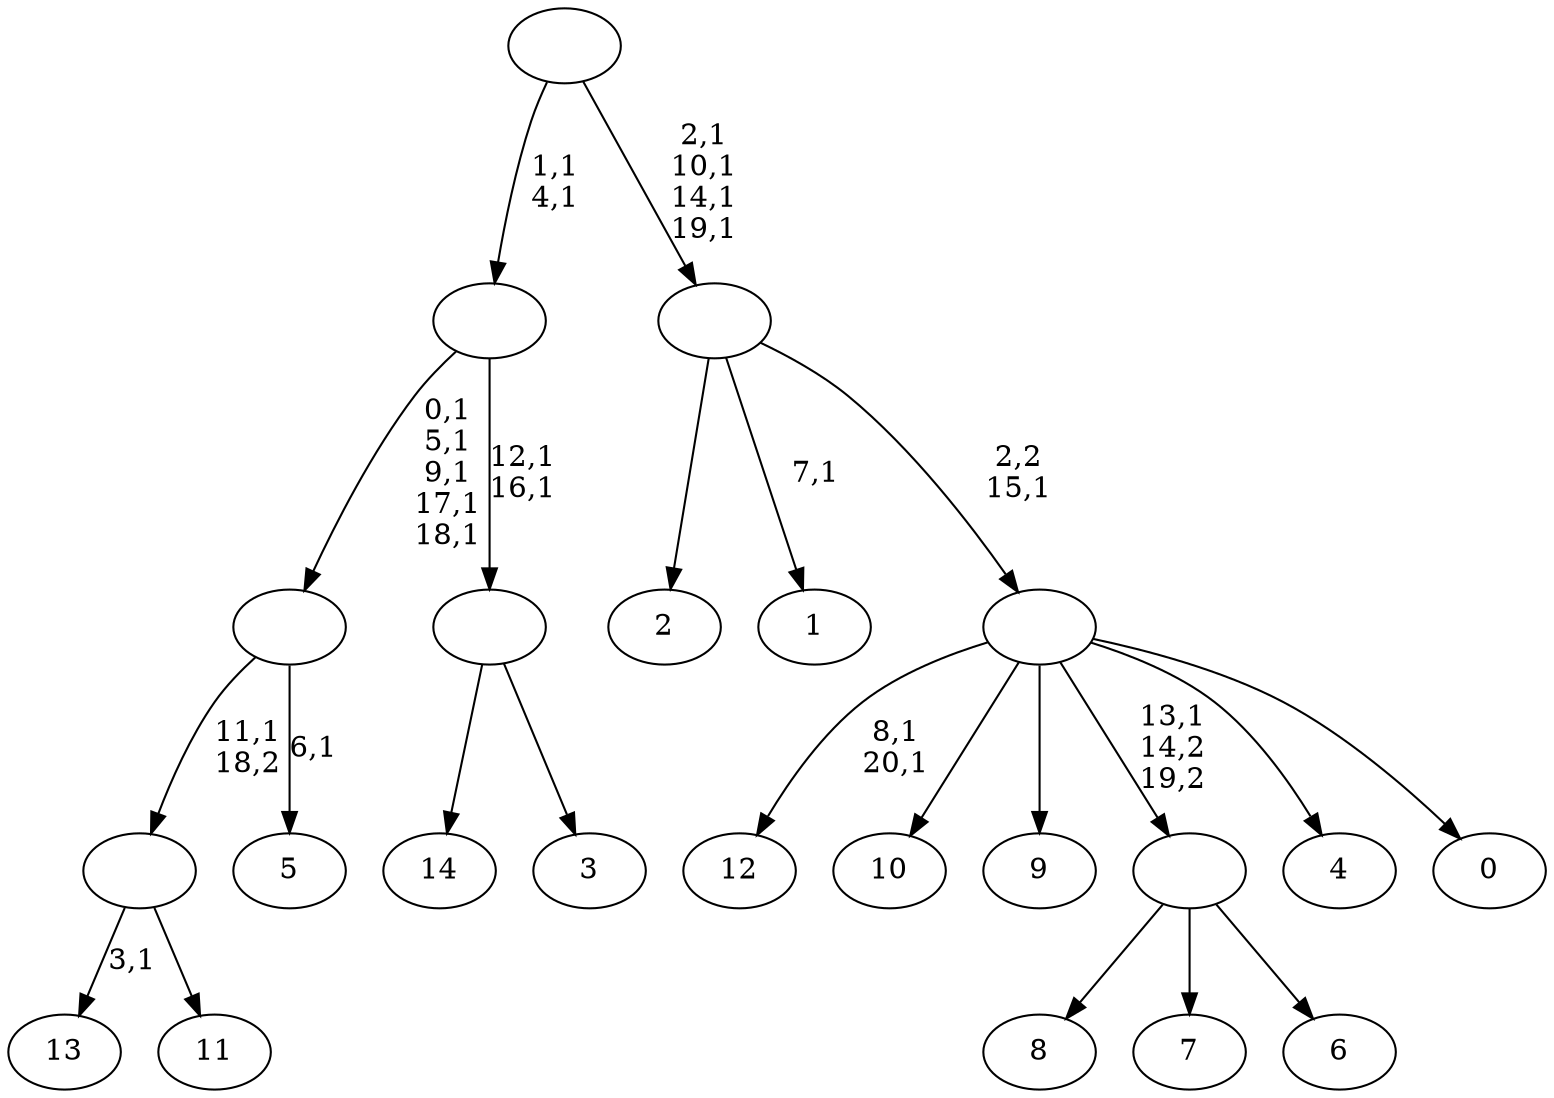 digraph T {
	36 [label="14"]
	35 [label="13"]
	33 [label="12"]
	30 [label="11"]
	29 [label=""]
	28 [label="10"]
	27 [label="9"]
	26 [label="8"]
	25 [label="7"]
	24 [label="6"]
	23 [label=""]
	22 [label="5"]
	20 [label=""]
	15 [label="4"]
	14 [label="3"]
	13 [label=""]
	11 [label=""]
	9 [label="2"]
	8 [label="1"]
	6 [label="0"]
	5 [label=""]
	4 [label=""]
	0 [label=""]
	29 -> 35 [label="3,1"]
	29 -> 30 [label=""]
	23 -> 26 [label=""]
	23 -> 25 [label=""]
	23 -> 24 [label=""]
	20 -> 22 [label="6,1"]
	20 -> 29 [label="11,1\n18,2"]
	13 -> 36 [label=""]
	13 -> 14 [label=""]
	11 -> 13 [label="12,1\n16,1"]
	11 -> 20 [label="0,1\n5,1\n9,1\n17,1\n18,1"]
	5 -> 33 [label="8,1\n20,1"]
	5 -> 28 [label=""]
	5 -> 27 [label=""]
	5 -> 23 [label="13,1\n14,2\n19,2"]
	5 -> 15 [label=""]
	5 -> 6 [label=""]
	4 -> 8 [label="7,1"]
	4 -> 9 [label=""]
	4 -> 5 [label="2,2\n15,1"]
	0 -> 4 [label="2,1\n10,1\n14,1\n19,1"]
	0 -> 11 [label="1,1\n4,1"]
}
